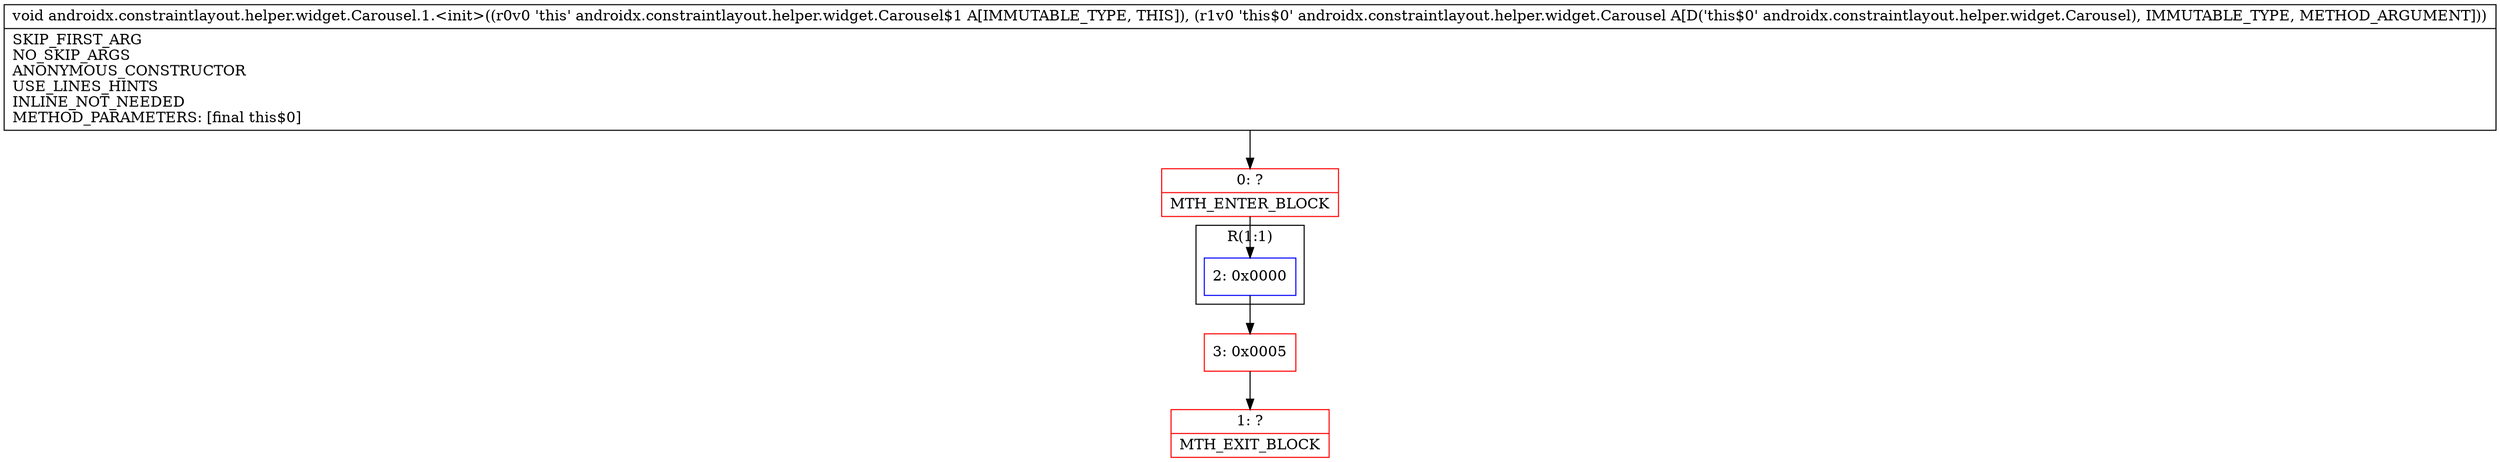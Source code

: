 digraph "CFG forandroidx.constraintlayout.helper.widget.Carousel.1.\<init\>(Landroidx\/constraintlayout\/helper\/widget\/Carousel;)V" {
subgraph cluster_Region_216742815 {
label = "R(1:1)";
node [shape=record,color=blue];
Node_2 [shape=record,label="{2\:\ 0x0000}"];
}
Node_0 [shape=record,color=red,label="{0\:\ ?|MTH_ENTER_BLOCK\l}"];
Node_3 [shape=record,color=red,label="{3\:\ 0x0005}"];
Node_1 [shape=record,color=red,label="{1\:\ ?|MTH_EXIT_BLOCK\l}"];
MethodNode[shape=record,label="{void androidx.constraintlayout.helper.widget.Carousel.1.\<init\>((r0v0 'this' androidx.constraintlayout.helper.widget.Carousel$1 A[IMMUTABLE_TYPE, THIS]), (r1v0 'this$0' androidx.constraintlayout.helper.widget.Carousel A[D('this$0' androidx.constraintlayout.helper.widget.Carousel), IMMUTABLE_TYPE, METHOD_ARGUMENT]))  | SKIP_FIRST_ARG\lNO_SKIP_ARGS\lANONYMOUS_CONSTRUCTOR\lUSE_LINES_HINTS\lINLINE_NOT_NEEDED\lMETHOD_PARAMETERS: [final this$0]\l}"];
MethodNode -> Node_0;Node_2 -> Node_3;
Node_0 -> Node_2;
Node_3 -> Node_1;
}

